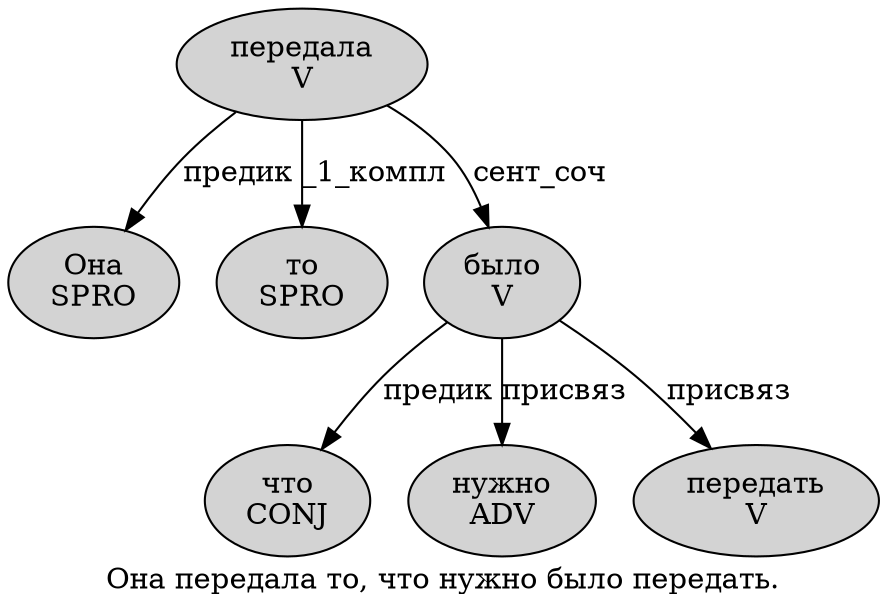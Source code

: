 digraph SENTENCE_165 {
	graph [label="Она передала то, что нужно было передать."]
	node [style=filled]
		0 [label="Она
SPRO" color="" fillcolor=lightgray penwidth=1 shape=ellipse]
		1 [label="передала
V" color="" fillcolor=lightgray penwidth=1 shape=ellipse]
		2 [label="то
SPRO" color="" fillcolor=lightgray penwidth=1 shape=ellipse]
		4 [label="что
CONJ" color="" fillcolor=lightgray penwidth=1 shape=ellipse]
		5 [label="нужно
ADV" color="" fillcolor=lightgray penwidth=1 shape=ellipse]
		6 [label="было
V" color="" fillcolor=lightgray penwidth=1 shape=ellipse]
		7 [label="передать
V" color="" fillcolor=lightgray penwidth=1 shape=ellipse]
			1 -> 0 [label="предик"]
			1 -> 2 [label="_1_компл"]
			1 -> 6 [label="сент_соч"]
			6 -> 4 [label="предик"]
			6 -> 5 [label="присвяз"]
			6 -> 7 [label="присвяз"]
}